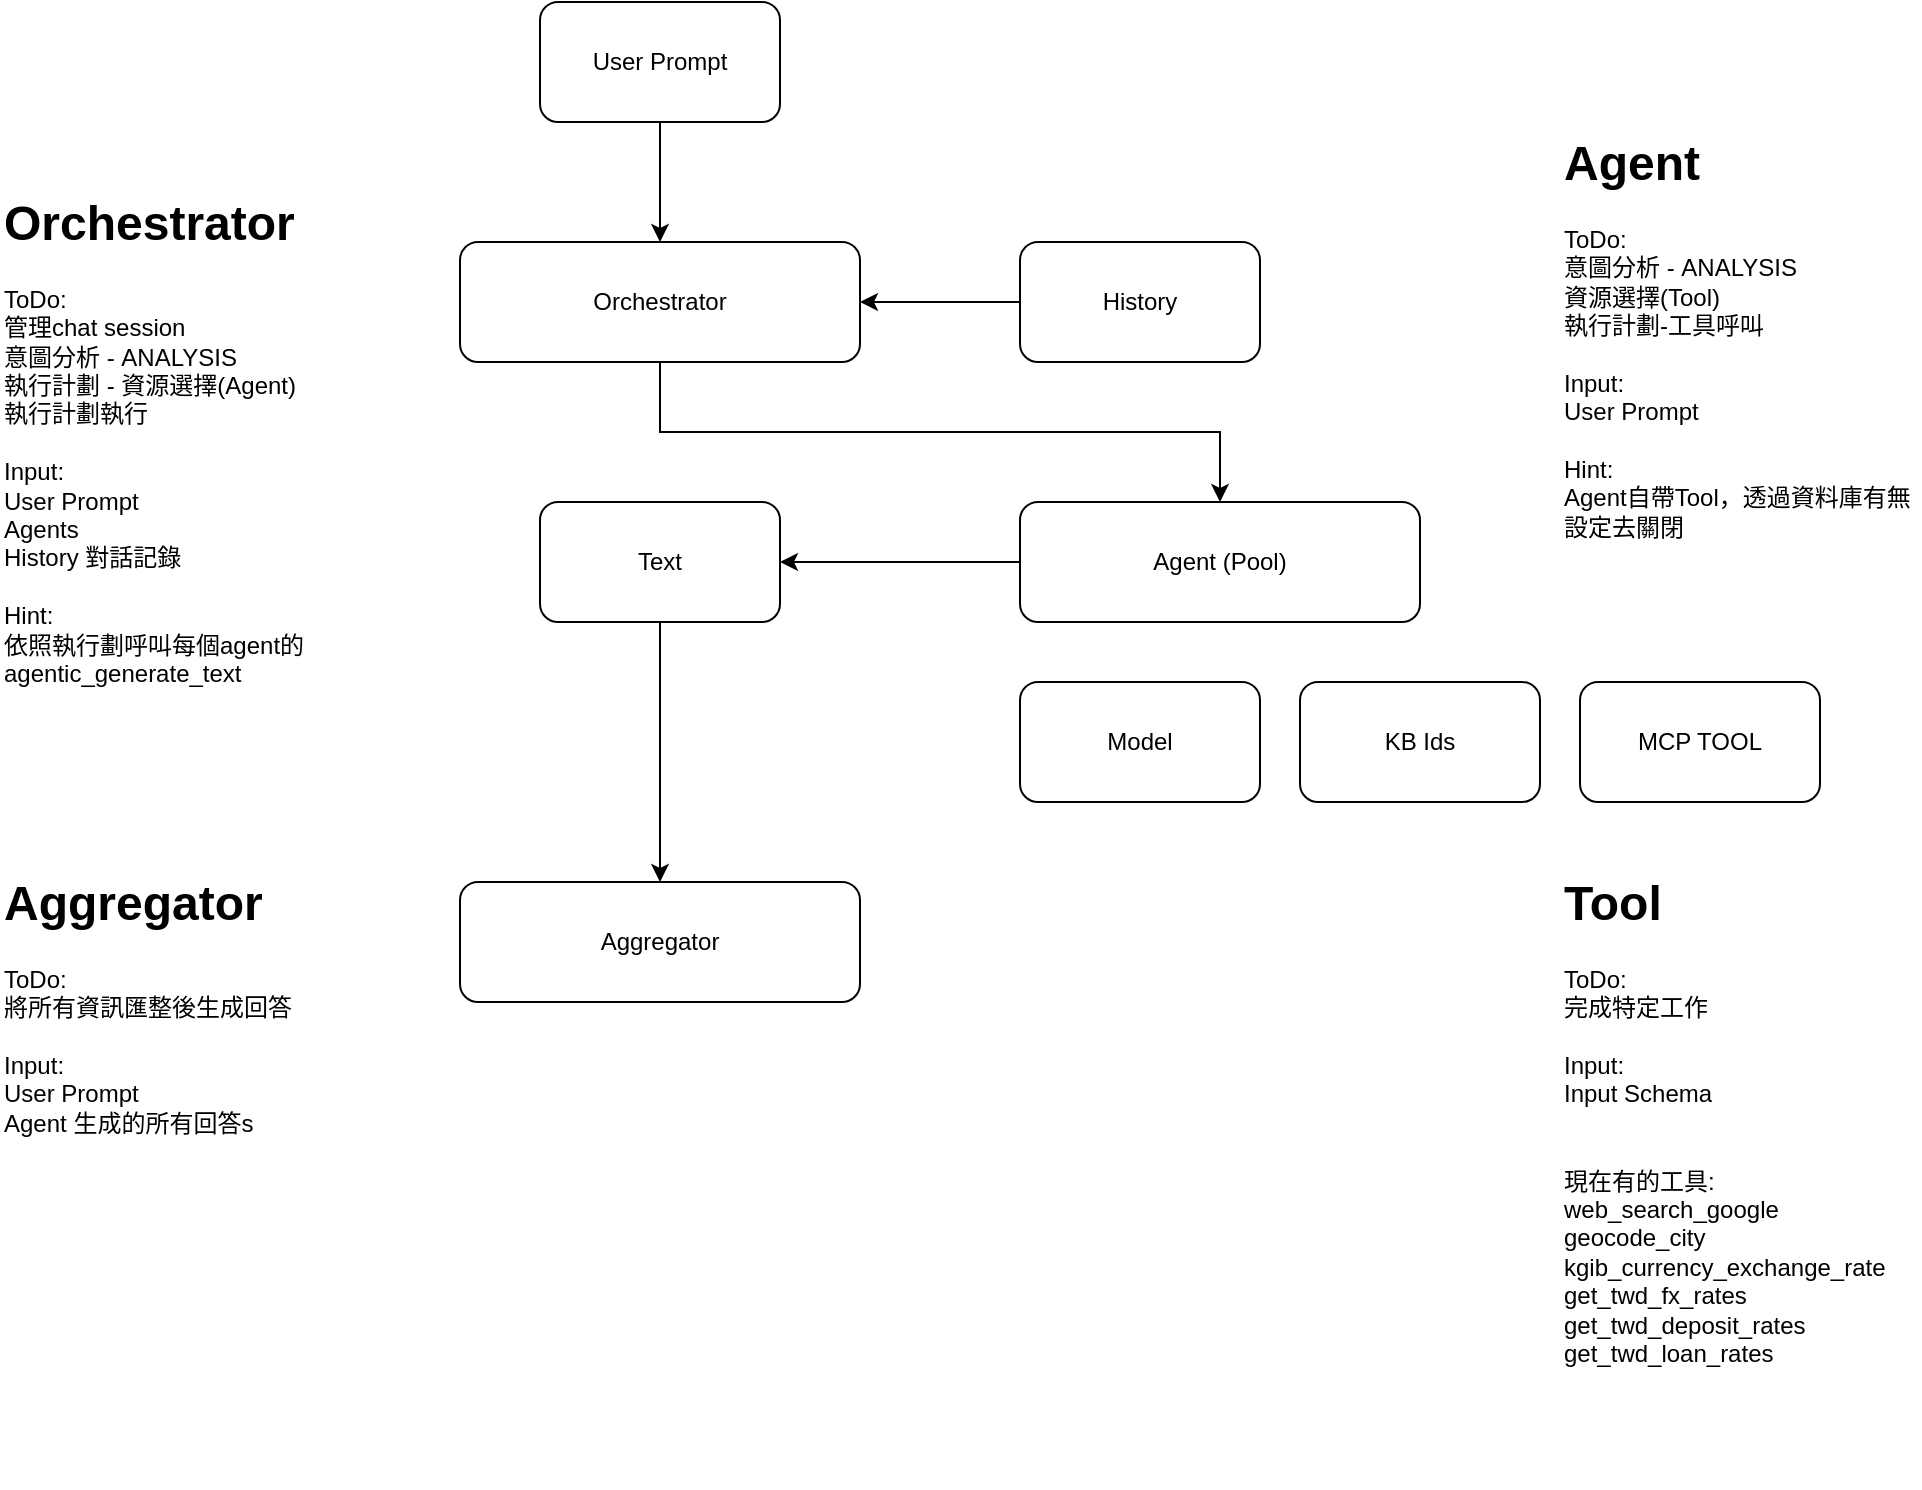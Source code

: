 <mxfile version="28.2.7">
  <diagram name="Page-1" id="O1RwRlzI1Ggl_wTvJJDB">
    <mxGraphModel dx="2131" dy="623" grid="1" gridSize="10" guides="1" tooltips="1" connect="1" arrows="1" fold="1" page="1" pageScale="1" pageWidth="850" pageHeight="1100" math="0" shadow="0">
      <root>
        <mxCell id="0" />
        <mxCell id="1" parent="0" />
        <mxCell id="5oUE0TY12Ra0Ntajtc2w-3" style="edgeStyle=orthogonalEdgeStyle;rounded=0;orthogonalLoop=1;jettySize=auto;html=1;entryX=0.5;entryY=0;entryDx=0;entryDy=0;" parent="1" source="5oUE0TY12Ra0Ntajtc2w-1" target="5oUE0TY12Ra0Ntajtc2w-2" edge="1">
          <mxGeometry relative="1" as="geometry" />
        </mxCell>
        <mxCell id="5oUE0TY12Ra0Ntajtc2w-1" value="User Prompt" style="rounded=1;whiteSpace=wrap;html=1;" parent="1" vertex="1">
          <mxGeometry x="160" y="80" width="120" height="60" as="geometry" />
        </mxCell>
        <mxCell id="c0hS3WwTCO3zx8hKqOr0-7" style="edgeStyle=orthogonalEdgeStyle;rounded=0;orthogonalLoop=1;jettySize=auto;html=1;entryX=0.5;entryY=0;entryDx=0;entryDy=0;exitX=0.5;exitY=1;exitDx=0;exitDy=0;" edge="1" parent="1" source="5oUE0TY12Ra0Ntajtc2w-2" target="5oUE0TY12Ra0Ntajtc2w-8">
          <mxGeometry relative="1" as="geometry" />
        </mxCell>
        <mxCell id="5oUE0TY12Ra0Ntajtc2w-2" value="Orchestrator" style="rounded=1;whiteSpace=wrap;html=1;" parent="1" vertex="1">
          <mxGeometry x="120" y="200" width="200" height="60" as="geometry" />
        </mxCell>
        <mxCell id="c0hS3WwTCO3zx8hKqOr0-10" style="edgeStyle=orthogonalEdgeStyle;rounded=0;orthogonalLoop=1;jettySize=auto;html=1;entryX=1;entryY=0.5;entryDx=0;entryDy=0;" edge="1" parent="1" source="5oUE0TY12Ra0Ntajtc2w-4" target="5oUE0TY12Ra0Ntajtc2w-2">
          <mxGeometry relative="1" as="geometry" />
        </mxCell>
        <mxCell id="5oUE0TY12Ra0Ntajtc2w-4" value="History" style="rounded=1;whiteSpace=wrap;html=1;" parent="1" vertex="1">
          <mxGeometry x="400" y="200" width="120" height="60" as="geometry" />
        </mxCell>
        <mxCell id="5oUE0TY12Ra0Ntajtc2w-5" value="Model" style="rounded=1;whiteSpace=wrap;html=1;" parent="1" vertex="1">
          <mxGeometry x="400" y="420" width="120" height="60" as="geometry" />
        </mxCell>
        <mxCell id="5oUE0TY12Ra0Ntajtc2w-6" value="MCP TOOL" style="rounded=1;whiteSpace=wrap;html=1;" parent="1" vertex="1">
          <mxGeometry x="680" y="420" width="120" height="60" as="geometry" />
        </mxCell>
        <mxCell id="5oUE0TY12Ra0Ntajtc2w-7" value="KB Ids" style="rounded=1;whiteSpace=wrap;html=1;" parent="1" vertex="1">
          <mxGeometry x="540" y="420" width="120" height="60" as="geometry" />
        </mxCell>
        <mxCell id="c0hS3WwTCO3zx8hKqOr0-8" style="edgeStyle=orthogonalEdgeStyle;rounded=0;orthogonalLoop=1;jettySize=auto;html=1;entryX=1;entryY=0.5;entryDx=0;entryDy=0;" edge="1" parent="1" source="5oUE0TY12Ra0Ntajtc2w-8" target="c0hS3WwTCO3zx8hKqOr0-5">
          <mxGeometry relative="1" as="geometry" />
        </mxCell>
        <mxCell id="5oUE0TY12Ra0Ntajtc2w-8" value="Agent (Pool)" style="rounded=1;whiteSpace=wrap;html=1;" parent="1" vertex="1">
          <mxGeometry x="400" y="330" width="200" height="60" as="geometry" />
        </mxCell>
        <mxCell id="5oUE0TY12Ra0Ntajtc2w-9" value="Aggregator" style="rounded=1;whiteSpace=wrap;html=1;" parent="1" vertex="1">
          <mxGeometry x="120" y="520" width="200" height="60" as="geometry" />
        </mxCell>
        <mxCell id="c0hS3WwTCO3zx8hKqOr0-3" value="&lt;h1 style=&quot;margin-top: 0px;&quot;&gt;Orchestrator&lt;/h1&gt;&lt;div&gt;ToDo:&lt;/div&gt;&lt;div&gt;管理chat session&lt;/div&gt;&lt;div&gt;意圖分析 - ANALYSIS&lt;/div&gt;&lt;div&gt;執行計劃 - 資源選擇(Agent)&lt;/div&gt;&lt;div&gt;執行計劃執行&lt;br&gt;&lt;br&gt;Input:&lt;/div&gt;&lt;div&gt;User Prompt&lt;/div&gt;&lt;div&gt;Agents&lt;/div&gt;&lt;div&gt;History 對話記錄&lt;/div&gt;&lt;div&gt;&lt;br&gt;&lt;/div&gt;&lt;div&gt;Hint:&lt;/div&gt;&lt;div&gt;依照執行劃呼叫每個agent的&lt;/div&gt;&lt;div&gt;agentic_generate_text&lt;/div&gt;&lt;div&gt;&lt;br&gt;&lt;/div&gt;&lt;div&gt;&lt;br&gt;&lt;/div&gt;&lt;div&gt;&lt;br&gt;&lt;/div&gt;" style="text;html=1;whiteSpace=wrap;overflow=hidden;rounded=0;" vertex="1" parent="1">
          <mxGeometry x="-110" y="170" width="180" height="310" as="geometry" />
        </mxCell>
        <mxCell id="c0hS3WwTCO3zx8hKqOr0-9" style="edgeStyle=orthogonalEdgeStyle;rounded=0;orthogonalLoop=1;jettySize=auto;html=1;entryX=0.5;entryY=0;entryDx=0;entryDy=0;" edge="1" parent="1" source="c0hS3WwTCO3zx8hKqOr0-5" target="5oUE0TY12Ra0Ntajtc2w-9">
          <mxGeometry relative="1" as="geometry" />
        </mxCell>
        <mxCell id="c0hS3WwTCO3zx8hKqOr0-5" value="Text" style="rounded=1;whiteSpace=wrap;html=1;" vertex="1" parent="1">
          <mxGeometry x="160" y="330" width="120" height="60" as="geometry" />
        </mxCell>
        <mxCell id="c0hS3WwTCO3zx8hKqOr0-12" value="&lt;h1 style=&quot;margin-top: 0px;&quot;&gt;Aggregator&lt;/h1&gt;&lt;div&gt;ToDo:&lt;/div&gt;&lt;div&gt;將所有資訊匯整後生成回答&lt;/div&gt;&lt;div&gt;&lt;br&gt;Input:&lt;/div&gt;&lt;div&gt;User Prompt&lt;/div&gt;&lt;div&gt;Agent 生成的所有回答s&lt;/div&gt;&lt;div&gt;&lt;br&gt;&lt;/div&gt;&lt;div&gt;&lt;br&gt;&lt;/div&gt;&lt;div&gt;&lt;br&gt;&lt;/div&gt;&lt;div&gt;&lt;br&gt;&lt;/div&gt;&lt;div&gt;&lt;br&gt;&lt;/div&gt;" style="text;html=1;whiteSpace=wrap;overflow=hidden;rounded=0;" vertex="1" parent="1">
          <mxGeometry x="-110" y="510" width="180" height="310" as="geometry" />
        </mxCell>
        <mxCell id="c0hS3WwTCO3zx8hKqOr0-13" value="&lt;h1 style=&quot;margin-top: 0px;&quot;&gt;Agent&lt;/h1&gt;&lt;div&gt;ToDo:&lt;/div&gt;&lt;div&gt;意圖分析 - ANALYSIS&lt;/div&gt;&lt;div&gt;資源選擇(Tool)&lt;/div&gt;&lt;div&gt;執行計劃-工具呼叫&lt;/div&gt;&lt;div&gt;&lt;br&gt;Input:&lt;/div&gt;&lt;div&gt;User Prompt&lt;/div&gt;&lt;div&gt;&lt;br&gt;&lt;/div&gt;&lt;div&gt;Hint:&lt;/div&gt;&lt;div&gt;Agent自帶Tool，透過資料庫有無設定去關閉&lt;/div&gt;&lt;div&gt;&lt;br&gt;&lt;/div&gt;&lt;div&gt;&lt;br&gt;&lt;/div&gt;&lt;div&gt;&lt;br&gt;&lt;/div&gt;&lt;div&gt;&lt;br&gt;&lt;/div&gt;&lt;div&gt;&lt;br&gt;&lt;/div&gt;" style="text;html=1;whiteSpace=wrap;overflow=hidden;rounded=0;" vertex="1" parent="1">
          <mxGeometry x="670" y="140" width="180" height="250" as="geometry" />
        </mxCell>
        <mxCell id="c0hS3WwTCO3zx8hKqOr0-14" value="&lt;h1 style=&quot;margin-top: 0px;&quot;&gt;Tool&lt;/h1&gt;&lt;div&gt;ToDo:&lt;/div&gt;&lt;div&gt;完成特定工作&lt;/div&gt;&lt;div&gt;&lt;br&gt;&lt;/div&gt;&lt;div&gt;Input:&lt;/div&gt;&lt;div&gt;Input Schema&lt;/div&gt;&lt;div&gt;&lt;br&gt;&lt;/div&gt;&lt;div&gt;&lt;br&gt;&lt;/div&gt;&lt;div&gt;現在有的工具:&lt;/div&gt;&lt;div&gt;web_search_google&lt;/div&gt;&lt;div&gt;geocode_city&lt;/div&gt;&lt;div&gt;kgib_currency_exchange_rate&lt;/div&gt;&lt;div&gt;get_twd_fx_rates&lt;/div&gt;&lt;div&gt;get_twd_deposit_rates&lt;/div&gt;&lt;div&gt;get_twd_loan_rates&lt;/div&gt;&lt;div&gt;&lt;br&gt;&lt;/div&gt;&lt;div&gt;&lt;br&gt;&lt;/div&gt;&lt;div&gt;&lt;br&gt;&lt;/div&gt;&lt;div&gt;&lt;br&gt;&lt;/div&gt;&lt;div&gt;&lt;br&gt;&lt;/div&gt;&lt;div&gt;&lt;br&gt;&lt;/div&gt;&lt;div&gt;&lt;br&gt;&lt;/div&gt;&lt;div&gt;&lt;br&gt;&lt;/div&gt;&lt;div&gt;&lt;br&gt;&lt;/div&gt;" style="text;html=1;whiteSpace=wrap;overflow=hidden;rounded=0;" vertex="1" parent="1">
          <mxGeometry x="670" y="510" width="180" height="250" as="geometry" />
        </mxCell>
      </root>
    </mxGraphModel>
  </diagram>
</mxfile>
